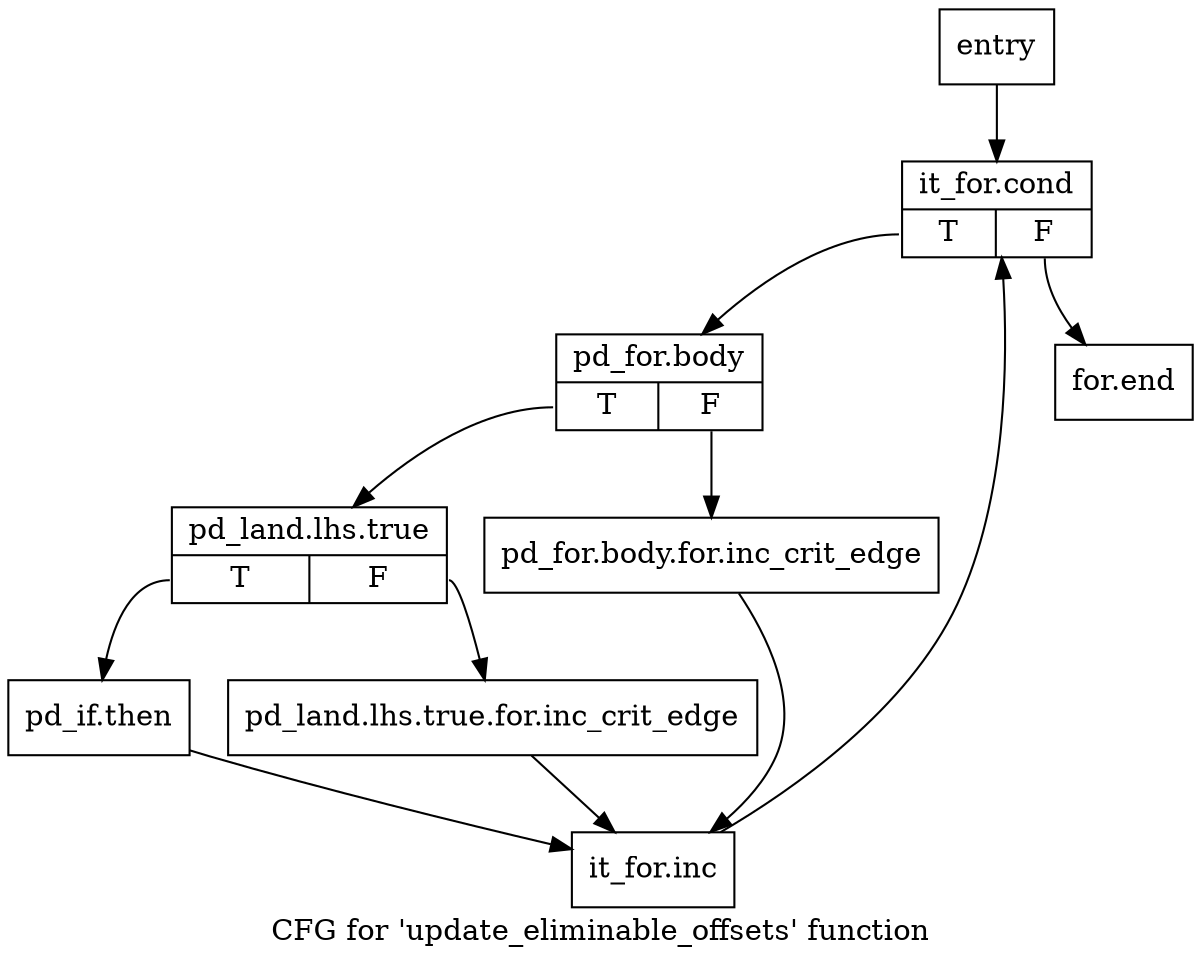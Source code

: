 digraph "CFG for 'update_eliminable_offsets' function" {
	label="CFG for 'update_eliminable_offsets' function";

	Node0x8bff3d0 [shape=record,label="{entry}"];
	Node0x8bff3d0 -> Node0x8bff420;
	Node0x8bff420 [shape=record,label="{it_for.cond|{<s0>T|<s1>F}}"];
	Node0x8bff420:s0 -> Node0x8bff470;
	Node0x8bff420:s1 -> Node0x8bff650;
	Node0x8bff470 [shape=record,label="{pd_for.body|{<s0>T|<s1>F}}"];
	Node0x8bff470:s0 -> Node0x8bff510;
	Node0x8bff470:s1 -> Node0x8bff4c0;
	Node0x8bff4c0 [shape=record,label="{pd_for.body.for.inc_crit_edge}"];
	Node0x8bff4c0 -> Node0x8bff600;
	Node0x8bff510 [shape=record,label="{pd_land.lhs.true|{<s0>T|<s1>F}}"];
	Node0x8bff510:s0 -> Node0x8bff5b0;
	Node0x8bff510:s1 -> Node0x8bff560;
	Node0x8bff560 [shape=record,label="{pd_land.lhs.true.for.inc_crit_edge}"];
	Node0x8bff560 -> Node0x8bff600;
	Node0x8bff5b0 [shape=record,label="{pd_if.then}"];
	Node0x8bff5b0 -> Node0x8bff600;
	Node0x8bff600 [shape=record,label="{it_for.inc}"];
	Node0x8bff600 -> Node0x8bff420;
	Node0x8bff650 [shape=record,label="{for.end}"];
}
